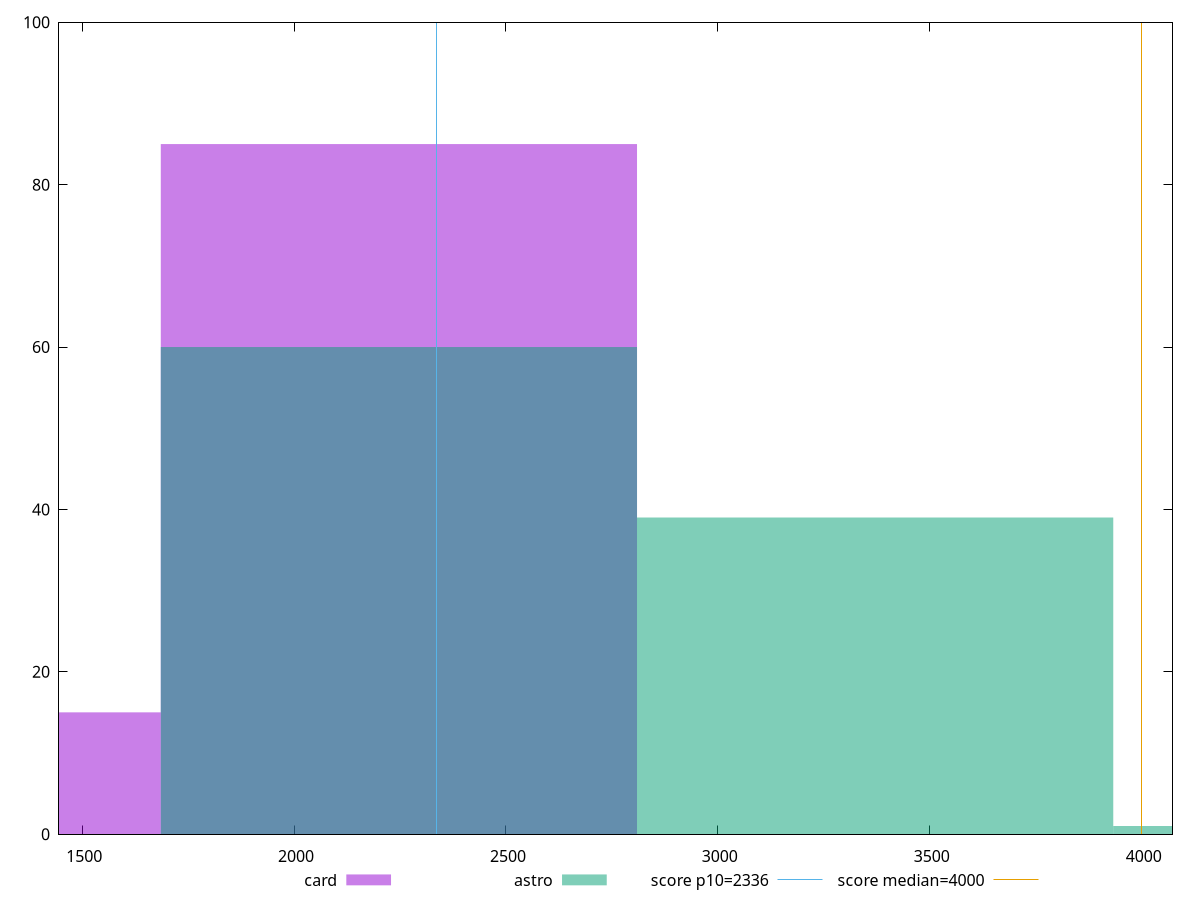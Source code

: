 reset

$card <<EOF
2247.381905696828 85
1123.690952848414 15
EOF

$astro <<EOF
3371.0728585452425 39
2247.381905696828 60
4494.763811393656 1
EOF

set key outside below
set boxwidth 1123.690952848414
set xrange [1445.3890000000001:4072.702]
set yrange [0:100]
set trange [0:100]
set style fill transparent solid 0.5 noborder

set parametric
set terminal svg size 640, 500 enhanced background rgb 'white'
set output "reports/report_00028_2021-02-24T12-49-42.674Z/first-contentful-paint/comparison/histogram/2_vs_3.svg"

plot $card title "card" with boxes, \
     $astro title "astro" with boxes, \
     2336,t title "score p10=2336", \
     4000,t title "score median=4000"

reset
